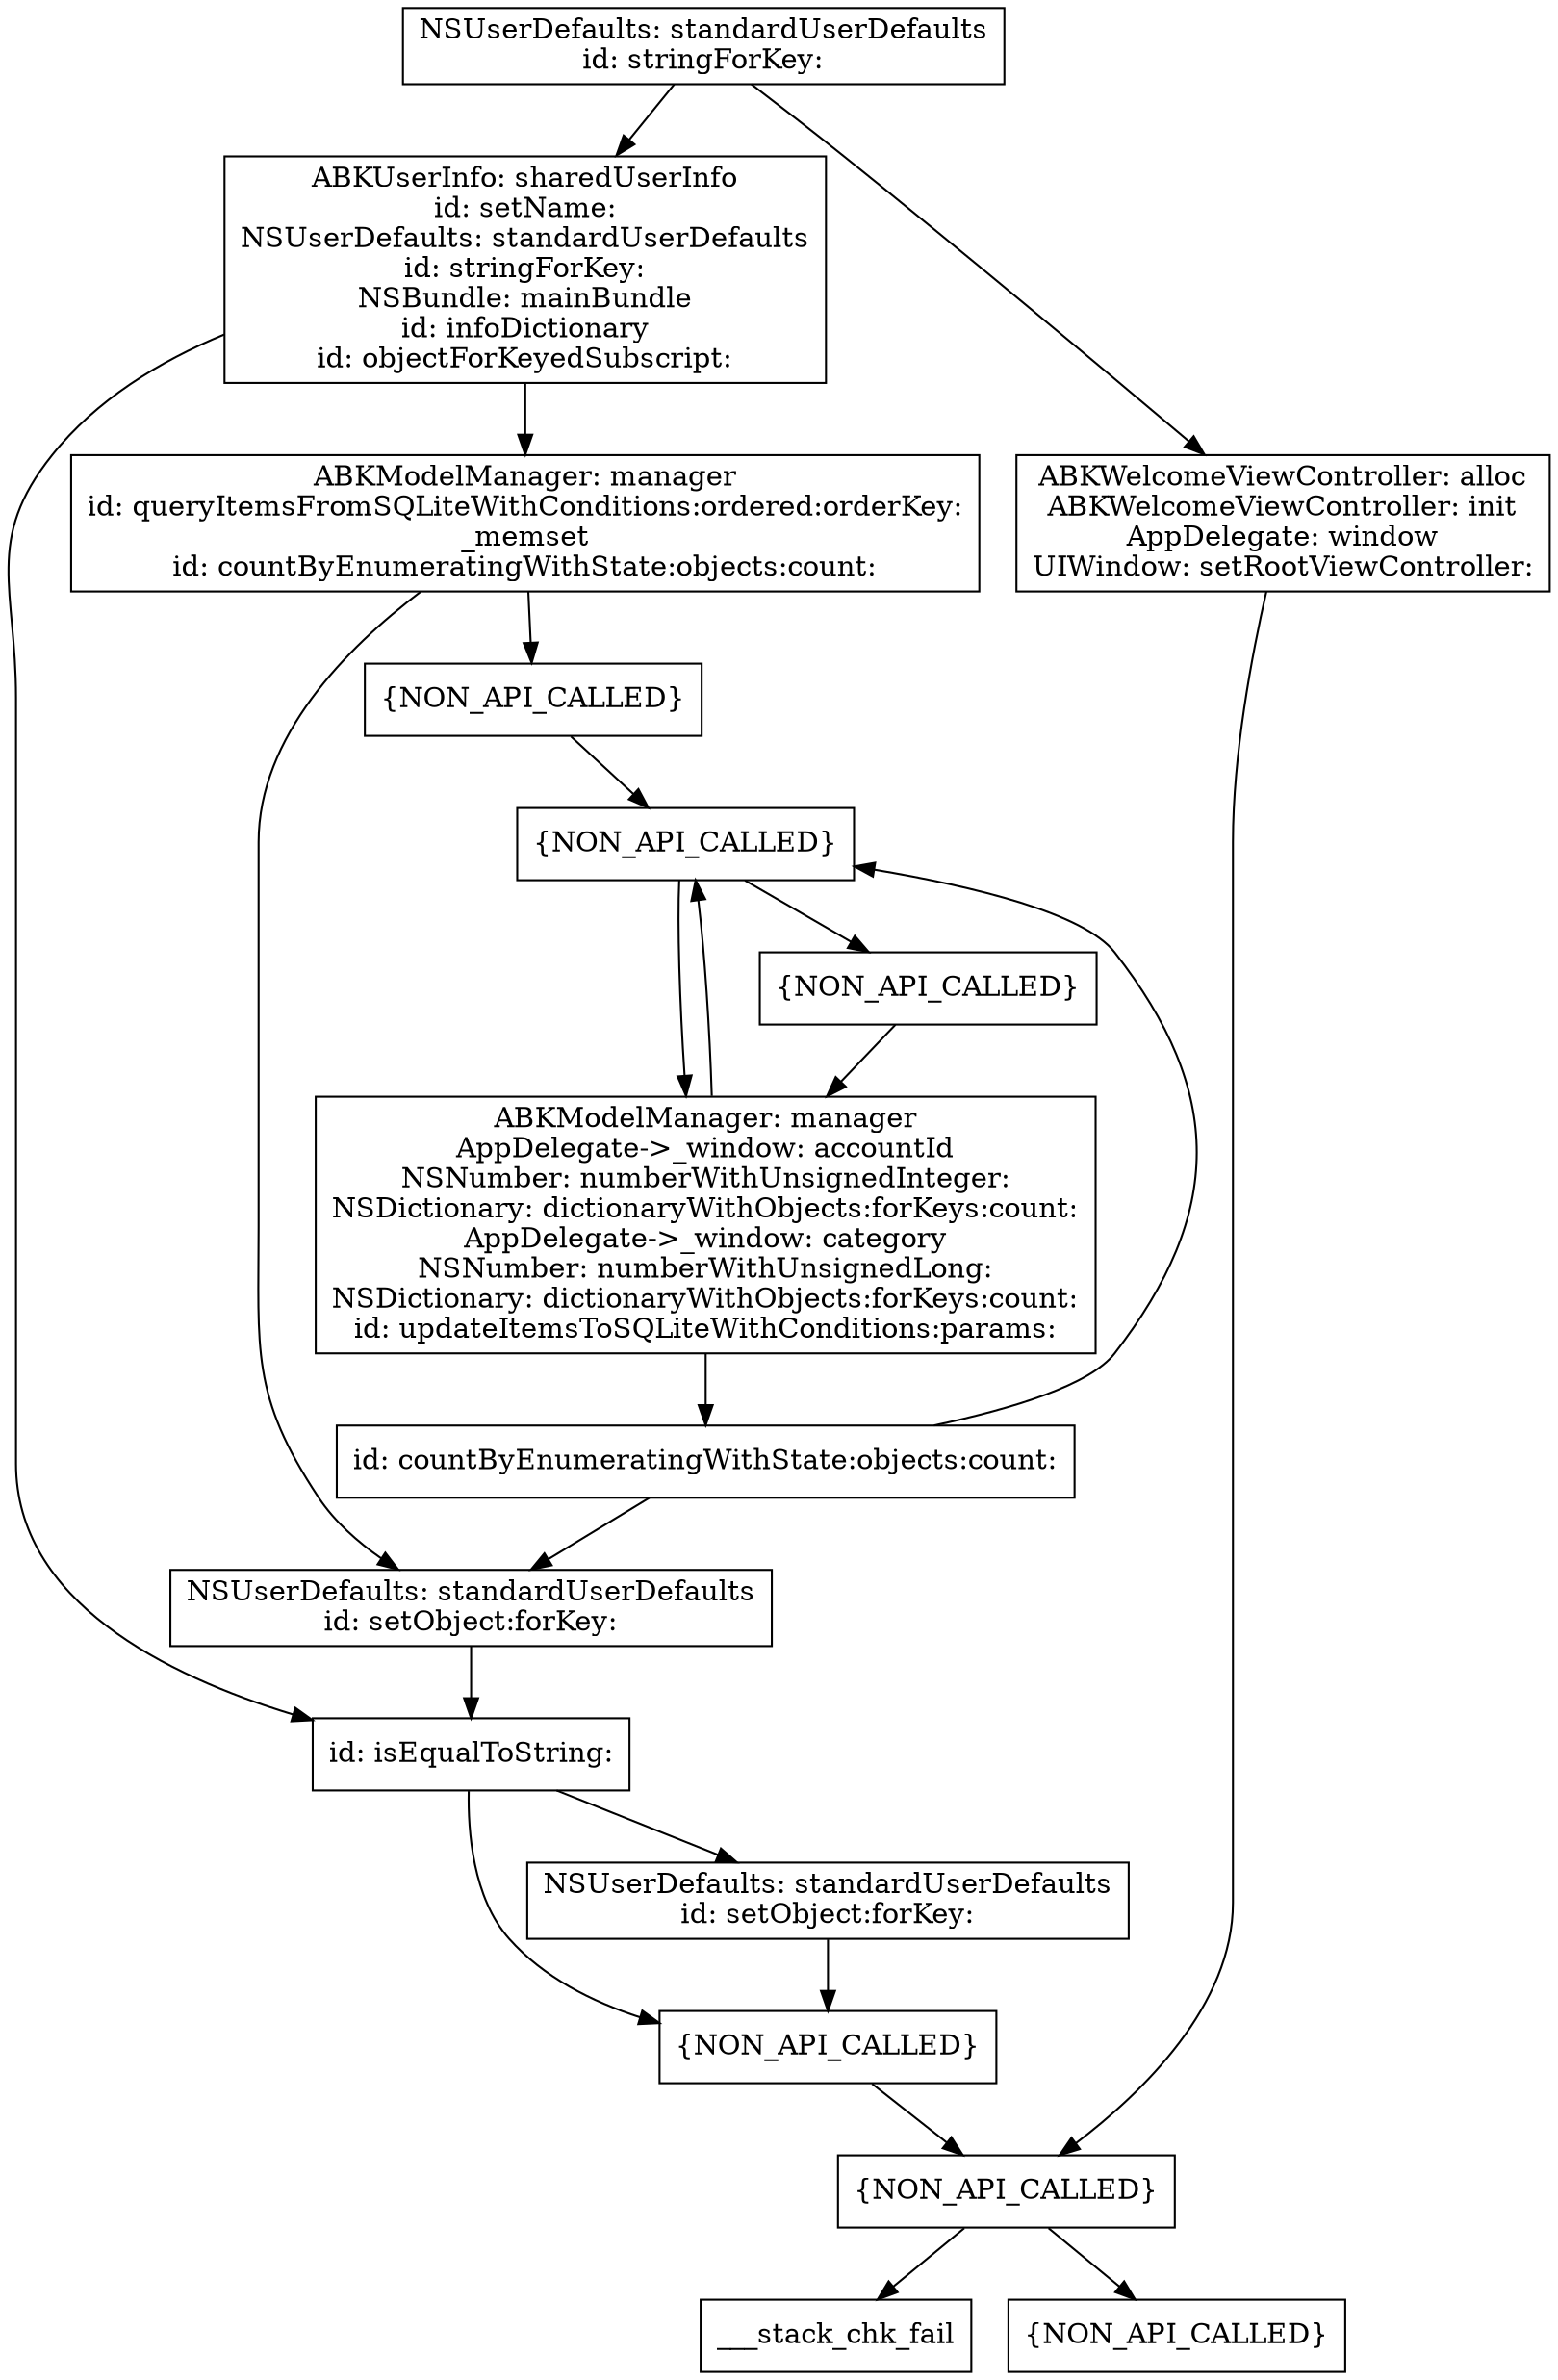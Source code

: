 digraph "AppDelegate: application:didFinishLaunchingWithOptions:" {
	"0x100037a64" [label="NSUserDefaults: standardUserDefaults
id: stringForKey:
" shape=box]
	"0x100037bd8" [label="ABKUserInfo: sharedUserInfo
id: setName:
NSUserDefaults: standardUserDefaults
id: stringForKey:
NSBundle: mainBundle
id: infoDictionary
id: objectForKeyedSubscript:
" shape=box]
	"0x100037b40" [label="ABKWelcomeViewController: alloc
ABKWelcomeViewController: init
AppDelegate: window
UIWindow: setRootViewController:
" shape=box]
	"0x100038108" [label="id: isEqualToString:
" shape=box]
	"0x100037d20" [label="ABKModelManager: manager
id: queryItemsFromSQLiteWithConditions:ordered:orderKey:
_memset
id: countByEnumeratingWithState:objects:count:
" shape=box]
	"0x1000381cc" [label="{NON_API_CALLED}" shape=box]
	"0x100038190" [label="{NON_API_CALLED}" shape=box]
	"0x100038128" [label="NSUserDefaults: standardUserDefaults
id: setObject:forKey:
" shape=box]
	"0x100038084" [label="NSUserDefaults: standardUserDefaults
id: setObject:forKey:
" shape=box]
	"0x100037dec" [label="{NON_API_CALLED}" shape=box]
	"0x100038238" [label=___stack_chk_fail
 shape=box]
	"0x100038220" [label="{NON_API_CALLED}" shape=box]
	"0x100037e14" [label="{NON_API_CALLED}" shape=box]
	"0x100037e44" [label="ABKModelManager: manager
AppDelegate->_window: accountId
NSNumber: numberWithUnsignedInteger:
NSDictionary: dictionaryWithObjects:forKeys:count:
AppDelegate->_window: category
NSNumber: numberWithUnsignedLong:
NSDictionary: dictionaryWithObjects:forKeys:count:
id: updateItemsToSQLiteWithConditions:params:
" shape=box]
	"0x100037e3c" [label="{NON_API_CALLED}" shape=box]
	"0x10003804c" [label="id: countByEnumeratingWithState:objects:count:
" shape=box]
	"0x100037a64" -> "0x100037bd8"
	"0x100037a64" -> "0x100037b40"
	"0x100037bd8" -> "0x100038108"
	"0x100037bd8" -> "0x100037d20"
	"0x100037b40" -> "0x1000381cc"
	"0x100038108" -> "0x100038190"
	"0x100038108" -> "0x100038128"
	"0x100037d20" -> "0x100038084"
	"0x100037d20" -> "0x100037dec"
	"0x1000381cc" -> "0x100038238"
	"0x1000381cc" -> "0x100038220"
	"0x100038190" -> "0x1000381cc"
	"0x100038128" -> "0x100038190"
	"0x100038084" -> "0x100038108"
	"0x100037dec" -> "0x100037e14"
	"0x100037e14" -> "0x100037e44"
	"0x100037e14" -> "0x100037e3c"
	"0x100037e44" -> "0x100037e14"
	"0x100037e44" -> "0x10003804c"
	"0x100037e3c" -> "0x100037e44"
	"0x10003804c" -> "0x100037e14"
	"0x10003804c" -> "0x100038084"
}
